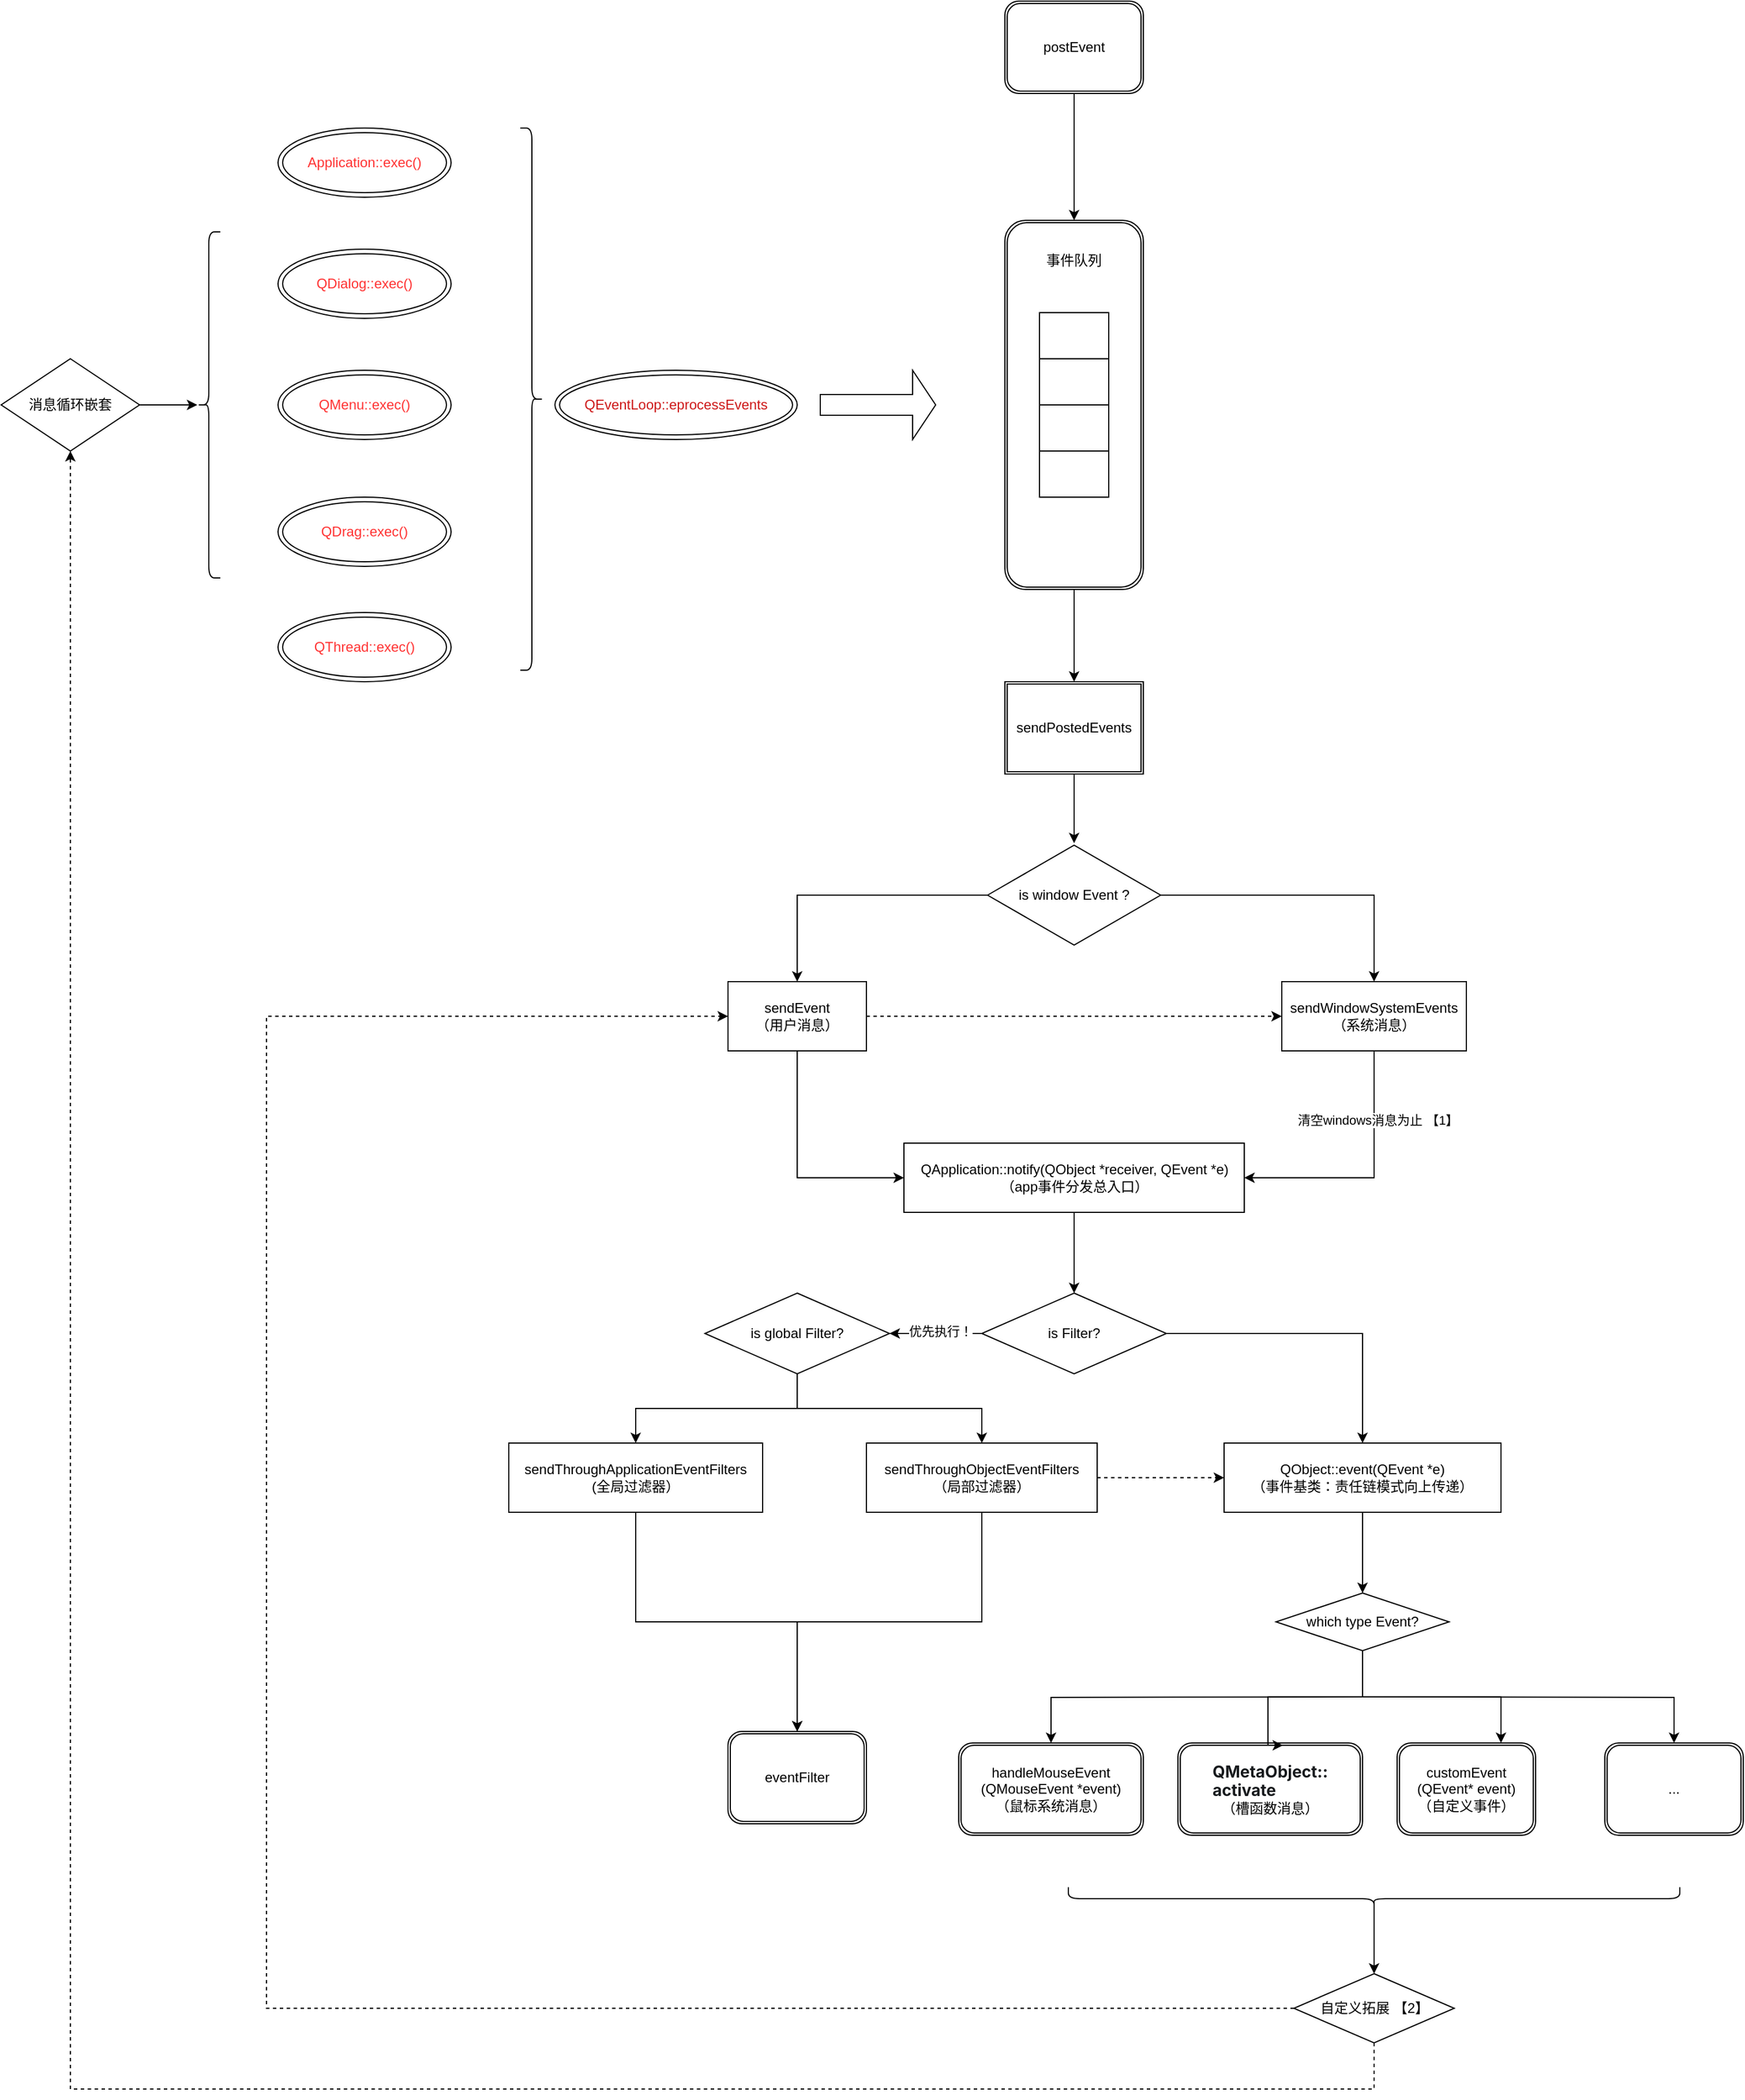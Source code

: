 <mxfile version="26.0.6">
  <diagram name="第 1 页" id="ZluEaIXcUhqylkc8V6hg">
    <mxGraphModel dx="2593" dy="1383" grid="1" gridSize="10" guides="1" tooltips="1" connect="1" arrows="1" fold="1" page="1" pageScale="1" pageWidth="827" pageHeight="1169" math="0" shadow="0">
      <root>
        <mxCell id="0" />
        <mxCell id="1" parent="0" />
        <mxCell id="GgzJMH0eqgTsFNEw5RE--2" value="&lt;font style=&quot;color: rgb(255, 51, 51);&quot;&gt;Application::exec()&lt;/font&gt;" style="ellipse;shape=doubleEllipse;whiteSpace=wrap;html=1;" vertex="1" parent="1">
          <mxGeometry x="290" y="490" width="150" height="60" as="geometry" />
        </mxCell>
        <mxCell id="GgzJMH0eqgTsFNEw5RE--3" value="&lt;font style=&quot;color: rgb(255, 51, 51);&quot;&gt;QDialog::exec()&lt;/font&gt;" style="ellipse;shape=doubleEllipse;whiteSpace=wrap;html=1;" vertex="1" parent="1">
          <mxGeometry x="290" y="595" width="150" height="60" as="geometry" />
        </mxCell>
        <mxCell id="GgzJMH0eqgTsFNEw5RE--4" value="&lt;font style=&quot;color: rgb(255, 51, 51);&quot;&gt;QDrag::exec()&lt;/font&gt;" style="ellipse;shape=doubleEllipse;whiteSpace=wrap;html=1;" vertex="1" parent="1">
          <mxGeometry x="290" y="810" width="150" height="60" as="geometry" />
        </mxCell>
        <mxCell id="GgzJMH0eqgTsFNEw5RE--5" value="&lt;font style=&quot;color: rgb(255, 51, 51);&quot;&gt;QMenu::exec()&lt;/font&gt;" style="ellipse;shape=doubleEllipse;whiteSpace=wrap;html=1;" vertex="1" parent="1">
          <mxGeometry x="290" y="700" width="150" height="60" as="geometry" />
        </mxCell>
        <mxCell id="GgzJMH0eqgTsFNEw5RE--6" value="&lt;font style=&quot;color: rgb(255, 51, 51);&quot;&gt;QThread::exec()&lt;/font&gt;" style="ellipse;shape=doubleEllipse;whiteSpace=wrap;html=1;" vertex="1" parent="1">
          <mxGeometry x="290" y="910" width="150" height="60" as="geometry" />
        </mxCell>
        <mxCell id="GgzJMH0eqgTsFNEw5RE--7" value="" style="shape=curlyBracket;whiteSpace=wrap;html=1;rounded=1;labelPosition=left;verticalLabelPosition=middle;align=right;verticalAlign=middle;size=0.5;" vertex="1" parent="1">
          <mxGeometry x="220" y="580" width="20" height="300" as="geometry" />
        </mxCell>
        <mxCell id="GgzJMH0eqgTsFNEw5RE--8" value="" style="shape=curlyBracket;whiteSpace=wrap;html=1;rounded=1;flipH=1;labelPosition=right;verticalLabelPosition=middle;align=left;verticalAlign=middle;" vertex="1" parent="1">
          <mxGeometry x="500" y="490" width="20" height="470" as="geometry" />
        </mxCell>
        <mxCell id="GgzJMH0eqgTsFNEw5RE--9" value="&lt;font style=&quot;color: light-dark(rgb(205, 24, 24), rgb(237, 237, 237));&quot;&gt;QEventLoop::e&lt;/font&gt;&lt;span style=&quot;color: light-dark(rgb(205, 24, 24), rgb(237, 237, 237)); background-color: transparent;&quot;&gt;processEvents&lt;/span&gt;" style="ellipse;shape=doubleEllipse;whiteSpace=wrap;html=1;" vertex="1" parent="1">
          <mxGeometry x="530" y="700" width="210" height="60" as="geometry" />
        </mxCell>
        <mxCell id="GgzJMH0eqgTsFNEw5RE--11" value="" style="shape=singleArrow;whiteSpace=wrap;html=1;" vertex="1" parent="1">
          <mxGeometry x="760" y="700" width="100" height="60" as="geometry" />
        </mxCell>
        <mxCell id="GgzJMH0eqgTsFNEw5RE--46" value="" style="edgeStyle=orthogonalEdgeStyle;rounded=0;orthogonalLoop=1;jettySize=auto;html=1;" edge="1" parent="1" source="GgzJMH0eqgTsFNEw5RE--30" target="GgzJMH0eqgTsFNEw5RE--45">
          <mxGeometry relative="1" as="geometry" />
        </mxCell>
        <mxCell id="GgzJMH0eqgTsFNEw5RE--30" value="" style="shape=ext;double=1;rounded=1;whiteSpace=wrap;html=1;" vertex="1" parent="1">
          <mxGeometry x="920" y="570" width="120" height="320" as="geometry" />
        </mxCell>
        <mxCell id="GgzJMH0eqgTsFNEw5RE--12" value="" style="shape=table;startSize=0;container=1;collapsible=0;childLayout=tableLayout;fontSize=16;" vertex="1" parent="1">
          <mxGeometry x="950" y="650" width="60" height="160" as="geometry" />
        </mxCell>
        <mxCell id="GgzJMH0eqgTsFNEw5RE--13" value="" style="shape=tableRow;horizontal=0;startSize=0;swimlaneHead=0;swimlaneBody=0;strokeColor=inherit;top=0;left=0;bottom=0;right=0;collapsible=0;dropTarget=0;fillColor=none;points=[[0,0.5],[1,0.5]];portConstraint=eastwest;fontSize=16;" vertex="1" parent="GgzJMH0eqgTsFNEw5RE--12">
          <mxGeometry width="60" height="40" as="geometry" />
        </mxCell>
        <mxCell id="GgzJMH0eqgTsFNEw5RE--14" value="" style="shape=partialRectangle;html=1;whiteSpace=wrap;connectable=0;strokeColor=inherit;overflow=hidden;fillColor=none;top=0;left=0;bottom=0;right=0;pointerEvents=1;fontSize=16;" vertex="1" parent="GgzJMH0eqgTsFNEw5RE--13">
          <mxGeometry width="60" height="40" as="geometry">
            <mxRectangle width="60" height="40" as="alternateBounds" />
          </mxGeometry>
        </mxCell>
        <mxCell id="GgzJMH0eqgTsFNEw5RE--17" value="" style="shape=tableRow;horizontal=0;startSize=0;swimlaneHead=0;swimlaneBody=0;strokeColor=inherit;top=0;left=0;bottom=0;right=0;collapsible=0;dropTarget=0;fillColor=none;points=[[0,0.5],[1,0.5]];portConstraint=eastwest;fontSize=16;" vertex="1" parent="GgzJMH0eqgTsFNEw5RE--12">
          <mxGeometry y="40" width="60" height="40" as="geometry" />
        </mxCell>
        <mxCell id="GgzJMH0eqgTsFNEw5RE--18" value="" style="shape=partialRectangle;html=1;whiteSpace=wrap;connectable=0;strokeColor=inherit;overflow=hidden;fillColor=none;top=0;left=0;bottom=0;right=0;pointerEvents=1;fontSize=16;" vertex="1" parent="GgzJMH0eqgTsFNEw5RE--17">
          <mxGeometry width="60" height="40" as="geometry">
            <mxRectangle width="60" height="40" as="alternateBounds" />
          </mxGeometry>
        </mxCell>
        <mxCell id="GgzJMH0eqgTsFNEw5RE--21" value="" style="shape=tableRow;horizontal=0;startSize=0;swimlaneHead=0;swimlaneBody=0;strokeColor=inherit;top=0;left=0;bottom=0;right=0;collapsible=0;dropTarget=0;fillColor=none;points=[[0,0.5],[1,0.5]];portConstraint=eastwest;fontSize=16;" vertex="1" parent="GgzJMH0eqgTsFNEw5RE--12">
          <mxGeometry y="80" width="60" height="40" as="geometry" />
        </mxCell>
        <mxCell id="GgzJMH0eqgTsFNEw5RE--22" value="" style="shape=partialRectangle;html=1;whiteSpace=wrap;connectable=0;strokeColor=inherit;overflow=hidden;fillColor=none;top=0;left=0;bottom=0;right=0;pointerEvents=1;fontSize=16;" vertex="1" parent="GgzJMH0eqgTsFNEw5RE--21">
          <mxGeometry width="60" height="40" as="geometry">
            <mxRectangle width="60" height="40" as="alternateBounds" />
          </mxGeometry>
        </mxCell>
        <mxCell id="GgzJMH0eqgTsFNEw5RE--28" style="shape=tableRow;horizontal=0;startSize=0;swimlaneHead=0;swimlaneBody=0;strokeColor=inherit;top=0;left=0;bottom=0;right=0;collapsible=0;dropTarget=0;fillColor=none;points=[[0,0.5],[1,0.5]];portConstraint=eastwest;fontSize=16;" vertex="1" parent="GgzJMH0eqgTsFNEw5RE--12">
          <mxGeometry y="120" width="60" height="40" as="geometry" />
        </mxCell>
        <mxCell id="GgzJMH0eqgTsFNEw5RE--29" style="shape=partialRectangle;html=1;whiteSpace=wrap;connectable=0;strokeColor=inherit;overflow=hidden;fillColor=none;top=0;left=0;bottom=0;right=0;pointerEvents=1;fontSize=16;" vertex="1" parent="GgzJMH0eqgTsFNEw5RE--28">
          <mxGeometry width="60" height="40" as="geometry">
            <mxRectangle width="60" height="40" as="alternateBounds" />
          </mxGeometry>
        </mxCell>
        <mxCell id="GgzJMH0eqgTsFNEw5RE--36" value="" style="edgeStyle=orthogonalEdgeStyle;rounded=0;orthogonalLoop=1;jettySize=auto;html=1;" edge="1" parent="1" source="GgzJMH0eqgTsFNEw5RE--31" target="GgzJMH0eqgTsFNEw5RE--35">
          <mxGeometry relative="1" as="geometry">
            <Array as="points">
              <mxPoint x="740" y="1155" />
            </Array>
          </mxGeometry>
        </mxCell>
        <mxCell id="GgzJMH0eqgTsFNEw5RE--38" value="" style="edgeStyle=orthogonalEdgeStyle;rounded=0;orthogonalLoop=1;jettySize=auto;html=1;entryX=0.5;entryY=0;entryDx=0;entryDy=0;" edge="1" parent="1" source="GgzJMH0eqgTsFNEw5RE--31" target="GgzJMH0eqgTsFNEw5RE--37">
          <mxGeometry relative="1" as="geometry" />
        </mxCell>
        <mxCell id="GgzJMH0eqgTsFNEw5RE--31" value="is window Event ?" style="html=1;whiteSpace=wrap;aspect=fixed;shape=isoRectangle;" vertex="1" parent="1">
          <mxGeometry x="905" y="1110" width="150" height="90" as="geometry" />
        </mxCell>
        <mxCell id="GgzJMH0eqgTsFNEw5RE--62" style="edgeStyle=orthogonalEdgeStyle;rounded=0;orthogonalLoop=1;jettySize=auto;html=1;entryX=0;entryY=0.5;entryDx=0;entryDy=0;exitX=0.5;exitY=1;exitDx=0;exitDy=0;" edge="1" parent="1" source="GgzJMH0eqgTsFNEw5RE--35" target="GgzJMH0eqgTsFNEw5RE--56">
          <mxGeometry relative="1" as="geometry">
            <Array as="points">
              <mxPoint x="740" y="1400" />
            </Array>
          </mxGeometry>
        </mxCell>
        <mxCell id="GgzJMH0eqgTsFNEw5RE--66" style="edgeStyle=orthogonalEdgeStyle;rounded=0;orthogonalLoop=1;jettySize=auto;html=1;entryX=0;entryY=0.5;entryDx=0;entryDy=0;dashed=1;" edge="1" parent="1" source="GgzJMH0eqgTsFNEw5RE--35" target="GgzJMH0eqgTsFNEw5RE--37">
          <mxGeometry relative="1" as="geometry" />
        </mxCell>
        <mxCell id="GgzJMH0eqgTsFNEw5RE--35" value="sendEvent&lt;div&gt;（用户消息）&lt;/div&gt;" style="whiteSpace=wrap;html=1;" vertex="1" parent="1">
          <mxGeometry x="680" y="1230" width="120" height="60" as="geometry" />
        </mxCell>
        <mxCell id="GgzJMH0eqgTsFNEw5RE--61" style="edgeStyle=orthogonalEdgeStyle;rounded=0;orthogonalLoop=1;jettySize=auto;html=1;entryX=1;entryY=0.5;entryDx=0;entryDy=0;" edge="1" parent="1" source="GgzJMH0eqgTsFNEw5RE--37" target="GgzJMH0eqgTsFNEw5RE--56">
          <mxGeometry relative="1" as="geometry">
            <Array as="points">
              <mxPoint x="1240" y="1400" />
            </Array>
          </mxGeometry>
        </mxCell>
        <mxCell id="GgzJMH0eqgTsFNEw5RE--63" value="清空windows消息为止 【1】" style="edgeLabel;html=1;align=center;verticalAlign=middle;resizable=0;points=[];" vertex="1" connectable="0" parent="GgzJMH0eqgTsFNEw5RE--61">
          <mxGeometry x="-0.464" y="3" relative="1" as="geometry">
            <mxPoint as="offset" />
          </mxGeometry>
        </mxCell>
        <mxCell id="GgzJMH0eqgTsFNEw5RE--37" value="sendWindowSystemEvents&lt;div&gt;（系统消息）&lt;/div&gt;" style="whiteSpace=wrap;html=1;" vertex="1" parent="1">
          <mxGeometry x="1160" y="1230" width="160" height="60" as="geometry" />
        </mxCell>
        <mxCell id="GgzJMH0eqgTsFNEw5RE--44" value="" style="edgeStyle=orthogonalEdgeStyle;rounded=0;orthogonalLoop=1;jettySize=auto;html=1;" edge="1" parent="1" source="GgzJMH0eqgTsFNEw5RE--43" target="GgzJMH0eqgTsFNEw5RE--30">
          <mxGeometry relative="1" as="geometry" />
        </mxCell>
        <mxCell id="GgzJMH0eqgTsFNEw5RE--43" value="postEvent" style="shape=ext;double=1;rounded=1;whiteSpace=wrap;html=1;" vertex="1" parent="1">
          <mxGeometry x="920" y="380" width="120" height="80" as="geometry" />
        </mxCell>
        <mxCell id="GgzJMH0eqgTsFNEw5RE--47" value="" style="edgeStyle=orthogonalEdgeStyle;rounded=0;orthogonalLoop=1;jettySize=auto;html=1;" edge="1" parent="1" source="GgzJMH0eqgTsFNEw5RE--45" target="GgzJMH0eqgTsFNEw5RE--31">
          <mxGeometry relative="1" as="geometry" />
        </mxCell>
        <mxCell id="GgzJMH0eqgTsFNEw5RE--45" value="sendPostedEvents" style="shape=ext;double=1;rounded=0;whiteSpace=wrap;html=1;" vertex="1" parent="1">
          <mxGeometry x="920" y="970" width="120" height="80" as="geometry" />
        </mxCell>
        <mxCell id="GgzJMH0eqgTsFNEw5RE--74" value="" style="edgeStyle=orthogonalEdgeStyle;rounded=0;orthogonalLoop=1;jettySize=auto;html=1;" edge="1" parent="1" source="GgzJMH0eqgTsFNEw5RE--56" target="GgzJMH0eqgTsFNEw5RE--73">
          <mxGeometry relative="1" as="geometry" />
        </mxCell>
        <mxCell id="GgzJMH0eqgTsFNEw5RE--56" value="QApplication::notify(QObject *receiver, QEvent *e)&lt;div&gt;（app事件分发总入口）&lt;/div&gt;" style="whiteSpace=wrap;html=1;" vertex="1" parent="1">
          <mxGeometry x="832.5" y="1370" width="295" height="60" as="geometry" />
        </mxCell>
        <mxCell id="GgzJMH0eqgTsFNEw5RE--91" style="edgeStyle=orthogonalEdgeStyle;rounded=0;orthogonalLoop=1;jettySize=auto;html=1;entryX=0.5;entryY=0;entryDx=0;entryDy=0;" edge="1" parent="1" source="GgzJMH0eqgTsFNEw5RE--67" target="GgzJMH0eqgTsFNEw5RE--71">
          <mxGeometry relative="1" as="geometry" />
        </mxCell>
        <mxCell id="GgzJMH0eqgTsFNEw5RE--94" style="edgeStyle=orthogonalEdgeStyle;rounded=0;orthogonalLoop=1;jettySize=auto;html=1;entryX=0;entryY=0.5;entryDx=0;entryDy=0;dashed=1;" edge="1" parent="1" source="GgzJMH0eqgTsFNEw5RE--67" target="GgzJMH0eqgTsFNEw5RE--79">
          <mxGeometry relative="1" as="geometry" />
        </mxCell>
        <mxCell id="GgzJMH0eqgTsFNEw5RE--67" value="sendThroughObjectEventFilters&lt;div&gt;（局部过滤器）&lt;/div&gt;" style="whiteSpace=wrap;html=1;" vertex="1" parent="1">
          <mxGeometry x="800" y="1630" width="200" height="60" as="geometry" />
        </mxCell>
        <mxCell id="GgzJMH0eqgTsFNEw5RE--90" style="edgeStyle=orthogonalEdgeStyle;rounded=0;orthogonalLoop=1;jettySize=auto;html=1;" edge="1" parent="1" source="GgzJMH0eqgTsFNEw5RE--69" target="GgzJMH0eqgTsFNEw5RE--71">
          <mxGeometry relative="1" as="geometry" />
        </mxCell>
        <mxCell id="GgzJMH0eqgTsFNEw5RE--69" value="sendThroughApplicationEventFilters&lt;div&gt;(全局过滤器）&lt;/div&gt;" style="rounded=0;whiteSpace=wrap;html=1;" vertex="1" parent="1">
          <mxGeometry x="490" y="1630" width="220" height="60" as="geometry" />
        </mxCell>
        <mxCell id="GgzJMH0eqgTsFNEw5RE--71" value="eventFilter" style="shape=ext;double=1;rounded=1;whiteSpace=wrap;html=1;" vertex="1" parent="1">
          <mxGeometry x="680" y="1880" width="120" height="80" as="geometry" />
        </mxCell>
        <mxCell id="GgzJMH0eqgTsFNEw5RE--72" value="handleMouseEvent&lt;div&gt;(QMouseEvent *event)&lt;br&gt;（鼠标系统消息）&lt;/div&gt;" style="shape=ext;double=1;rounded=1;whiteSpace=wrap;html=1;" vertex="1" parent="1">
          <mxGeometry x="880" y="1890" width="160" height="80" as="geometry" />
        </mxCell>
        <mxCell id="GgzJMH0eqgTsFNEw5RE--76" value="" style="edgeStyle=orthogonalEdgeStyle;rounded=0;orthogonalLoop=1;jettySize=auto;html=1;" edge="1" parent="1" source="GgzJMH0eqgTsFNEw5RE--73" target="GgzJMH0eqgTsFNEw5RE--75">
          <mxGeometry relative="1" as="geometry" />
        </mxCell>
        <mxCell id="GgzJMH0eqgTsFNEw5RE--108" value="优先执行！" style="edgeLabel;html=1;align=center;verticalAlign=middle;resizable=0;points=[];" vertex="1" connectable="0" parent="GgzJMH0eqgTsFNEw5RE--76">
          <mxGeometry x="-0.113" y="-2" relative="1" as="geometry">
            <mxPoint x="-1" as="offset" />
          </mxGeometry>
        </mxCell>
        <mxCell id="GgzJMH0eqgTsFNEw5RE--80" value="" style="edgeStyle=orthogonalEdgeStyle;rounded=0;orthogonalLoop=1;jettySize=auto;html=1;" edge="1" parent="1" source="GgzJMH0eqgTsFNEw5RE--73" target="GgzJMH0eqgTsFNEw5RE--79">
          <mxGeometry relative="1" as="geometry" />
        </mxCell>
        <mxCell id="GgzJMH0eqgTsFNEw5RE--73" value="is Filter?" style="rhombus;whiteSpace=wrap;html=1;" vertex="1" parent="1">
          <mxGeometry x="900" y="1500" width="160" height="70" as="geometry" />
        </mxCell>
        <mxCell id="GgzJMH0eqgTsFNEw5RE--77" style="edgeStyle=orthogonalEdgeStyle;rounded=0;orthogonalLoop=1;jettySize=auto;html=1;entryX=0.5;entryY=0;entryDx=0;entryDy=0;" edge="1" parent="1" source="GgzJMH0eqgTsFNEw5RE--75" target="GgzJMH0eqgTsFNEw5RE--69">
          <mxGeometry relative="1" as="geometry" />
        </mxCell>
        <mxCell id="GgzJMH0eqgTsFNEw5RE--78" style="edgeStyle=orthogonalEdgeStyle;rounded=0;orthogonalLoop=1;jettySize=auto;html=1;entryX=0.5;entryY=0;entryDx=0;entryDy=0;" edge="1" parent="1" source="GgzJMH0eqgTsFNEw5RE--75" target="GgzJMH0eqgTsFNEw5RE--67">
          <mxGeometry relative="1" as="geometry" />
        </mxCell>
        <mxCell id="GgzJMH0eqgTsFNEw5RE--75" value="is global Filter?" style="rhombus;whiteSpace=wrap;html=1;" vertex="1" parent="1">
          <mxGeometry x="660" y="1500" width="160" height="70" as="geometry" />
        </mxCell>
        <mxCell id="GgzJMH0eqgTsFNEw5RE--82" value="" style="edgeStyle=orthogonalEdgeStyle;rounded=0;orthogonalLoop=1;jettySize=auto;html=1;" edge="1" parent="1" source="GgzJMH0eqgTsFNEw5RE--79" target="GgzJMH0eqgTsFNEw5RE--81">
          <mxGeometry relative="1" as="geometry" />
        </mxCell>
        <mxCell id="GgzJMH0eqgTsFNEw5RE--79" value="QObject::event(QEvent *e)&lt;div&gt;（事件基类：责任链模式向上传递）&lt;/div&gt;" style="whiteSpace=wrap;html=1;" vertex="1" parent="1">
          <mxGeometry x="1110" y="1630" width="240" height="60" as="geometry" />
        </mxCell>
        <mxCell id="GgzJMH0eqgTsFNEw5RE--88" style="edgeStyle=orthogonalEdgeStyle;rounded=0;orthogonalLoop=1;jettySize=auto;html=1;entryX=0.75;entryY=0;entryDx=0;entryDy=0;" edge="1" parent="1" source="GgzJMH0eqgTsFNEw5RE--81" target="GgzJMH0eqgTsFNEw5RE--84">
          <mxGeometry relative="1" as="geometry" />
        </mxCell>
        <mxCell id="GgzJMH0eqgTsFNEw5RE--89" style="edgeStyle=orthogonalEdgeStyle;rounded=0;orthogonalLoop=1;jettySize=auto;html=1;entryX=0.5;entryY=0;entryDx=0;entryDy=0;" edge="1" parent="1" target="GgzJMH0eqgTsFNEw5RE--85">
          <mxGeometry relative="1" as="geometry">
            <mxPoint x="1230" y="1850" as="sourcePoint" />
          </mxGeometry>
        </mxCell>
        <mxCell id="GgzJMH0eqgTsFNEw5RE--81" value="which type Event?" style="rhombus;whiteSpace=wrap;html=1;" vertex="1" parent="1">
          <mxGeometry x="1155" y="1760" width="150" height="50" as="geometry" />
        </mxCell>
        <mxCell id="GgzJMH0eqgTsFNEw5RE--83" value="&lt;div style=&quot;text-align: start;&quot;&gt;&lt;span style=&quot;background-color: transparent; font-size: 14px; white-space-collapse: preserve;&quot;&gt;&lt;font face=&quot;-apple-system, PingFang SC, Hiragino Sans GB, Microsoft YaHei, Segoe UI, system-ui, Roboto, Droid Sans, Helvetica Neue, sans-serif&quot; color=&quot;#171a1d&quot;&gt;&lt;b&gt;QMetaObject::&lt;/b&gt;&lt;/font&gt;&lt;/span&gt;&lt;/div&gt;&lt;div style=&quot;text-align: start;&quot;&gt;&lt;span style=&quot;background-color: transparent; font-size: 14px; white-space-collapse: preserve;&quot;&gt;&lt;font face=&quot;-apple-system, PingFang SC, Hiragino Sans GB, Microsoft YaHei, Segoe UI, system-ui, Roboto, Droid Sans, Helvetica Neue, sans-serif&quot; color=&quot;#171a1d&quot;&gt;&lt;b&gt;activate&lt;/b&gt;&lt;/font&gt;&lt;/span&gt;&lt;/div&gt;&lt;div&gt;（槽函数消息）&lt;/div&gt;" style="shape=ext;double=1;rounded=1;whiteSpace=wrap;html=1;" vertex="1" parent="1">
          <mxGeometry x="1070" y="1890" width="160" height="80" as="geometry" />
        </mxCell>
        <mxCell id="GgzJMH0eqgTsFNEw5RE--84" value="customEvent&lt;div&gt;(QEvent* event)&lt;/div&gt;&lt;div&gt;（自定义事件）&lt;/div&gt;" style="shape=ext;double=1;rounded=1;whiteSpace=wrap;html=1;" vertex="1" parent="1">
          <mxGeometry x="1260" y="1890" width="120" height="80" as="geometry" />
        </mxCell>
        <mxCell id="GgzJMH0eqgTsFNEw5RE--85" value="..." style="shape=ext;double=1;rounded=1;whiteSpace=wrap;html=1;" vertex="1" parent="1">
          <mxGeometry x="1440" y="1890" width="120" height="80" as="geometry" />
        </mxCell>
        <mxCell id="GgzJMH0eqgTsFNEw5RE--86" style="edgeStyle=orthogonalEdgeStyle;rounded=0;orthogonalLoop=1;jettySize=auto;html=1;entryX=0.5;entryY=0;entryDx=0;entryDy=0;" edge="1" parent="1" target="GgzJMH0eqgTsFNEw5RE--72">
          <mxGeometry relative="1" as="geometry">
            <mxPoint x="1230" y="1850" as="sourcePoint" />
          </mxGeometry>
        </mxCell>
        <mxCell id="GgzJMH0eqgTsFNEw5RE--87" style="edgeStyle=orthogonalEdgeStyle;rounded=0;orthogonalLoop=1;jettySize=auto;html=1;entryX=0.569;entryY=0.025;entryDx=0;entryDy=0;entryPerimeter=0;" edge="1" parent="1" source="GgzJMH0eqgTsFNEw5RE--81" target="GgzJMH0eqgTsFNEw5RE--83">
          <mxGeometry relative="1" as="geometry">
            <Array as="points">
              <mxPoint x="1230" y="1850" />
              <mxPoint x="1148" y="1850" />
            </Array>
          </mxGeometry>
        </mxCell>
        <mxCell id="GgzJMH0eqgTsFNEw5RE--92" value="事件队列" style="text;html=1;align=center;verticalAlign=middle;whiteSpace=wrap;rounded=0;" vertex="1" parent="1">
          <mxGeometry x="950" y="590" width="60" height="30" as="geometry" />
        </mxCell>
        <mxCell id="GgzJMH0eqgTsFNEw5RE--98" style="edgeStyle=orthogonalEdgeStyle;rounded=0;orthogonalLoop=1;jettySize=auto;html=1;entryX=0.5;entryY=1;entryDx=0;entryDy=0;exitX=0.5;exitY=1;exitDx=0;exitDy=0;dashed=1;" edge="1" parent="1" source="GgzJMH0eqgTsFNEw5RE--103" target="GgzJMH0eqgTsFNEw5RE--96">
          <mxGeometry relative="1" as="geometry">
            <mxPoint x="1250" y="2170" as="sourcePoint" />
            <Array as="points">
              <mxPoint x="1240" y="2190" />
              <mxPoint x="110" y="2190" />
            </Array>
          </mxGeometry>
        </mxCell>
        <mxCell id="GgzJMH0eqgTsFNEw5RE--105" style="edgeStyle=orthogonalEdgeStyle;rounded=0;orthogonalLoop=1;jettySize=auto;html=1;exitX=0.1;exitY=0.5;exitDx=0;exitDy=0;exitPerimeter=0;entryX=0.5;entryY=0;entryDx=0;entryDy=0;" edge="1" parent="1" source="GgzJMH0eqgTsFNEw5RE--95" target="GgzJMH0eqgTsFNEw5RE--103">
          <mxGeometry relative="1" as="geometry" />
        </mxCell>
        <mxCell id="GgzJMH0eqgTsFNEw5RE--95" value="" style="shape=curlyBracket;whiteSpace=wrap;html=1;rounded=1;labelPosition=left;verticalLabelPosition=middle;align=right;verticalAlign=middle;rotation=-90;size=0.5;" vertex="1" parent="1">
          <mxGeometry x="1230" y="1760" width="20" height="530" as="geometry" />
        </mxCell>
        <mxCell id="GgzJMH0eqgTsFNEw5RE--97" value="" style="edgeStyle=orthogonalEdgeStyle;rounded=0;orthogonalLoop=1;jettySize=auto;html=1;" edge="1" parent="1" source="GgzJMH0eqgTsFNEw5RE--96" target="GgzJMH0eqgTsFNEw5RE--7">
          <mxGeometry relative="1" as="geometry" />
        </mxCell>
        <mxCell id="GgzJMH0eqgTsFNEw5RE--96" value="消息循环嵌套" style="rhombus;whiteSpace=wrap;html=1;" vertex="1" parent="1">
          <mxGeometry x="50" y="690" width="120" height="80" as="geometry" />
        </mxCell>
        <mxCell id="GgzJMH0eqgTsFNEw5RE--106" style="edgeStyle=orthogonalEdgeStyle;rounded=0;orthogonalLoop=1;jettySize=auto;html=1;entryX=0;entryY=0.5;entryDx=0;entryDy=0;dashed=1;" edge="1" parent="1" source="GgzJMH0eqgTsFNEw5RE--103" target="GgzJMH0eqgTsFNEw5RE--35">
          <mxGeometry relative="1" as="geometry">
            <mxPoint x="300" y="1230" as="targetPoint" />
            <Array as="points">
              <mxPoint x="280" y="2120" />
              <mxPoint x="280" y="1260" />
            </Array>
          </mxGeometry>
        </mxCell>
        <mxCell id="GgzJMH0eqgTsFNEw5RE--103" value="自定义拓展 【2】" style="rhombus;whiteSpace=wrap;html=1;" vertex="1" parent="1">
          <mxGeometry x="1170.5" y="2090" width="139" height="60" as="geometry" />
        </mxCell>
        <mxCell id="GgzJMH0eqgTsFNEw5RE--107" style="edgeStyle=orthogonalEdgeStyle;rounded=0;orthogonalLoop=1;jettySize=auto;html=1;exitX=0.5;exitY=1;exitDx=0;exitDy=0;" edge="1" parent="1" source="GgzJMH0eqgTsFNEw5RE--30" target="GgzJMH0eqgTsFNEw5RE--30">
          <mxGeometry relative="1" as="geometry" />
        </mxCell>
      </root>
    </mxGraphModel>
  </diagram>
</mxfile>
